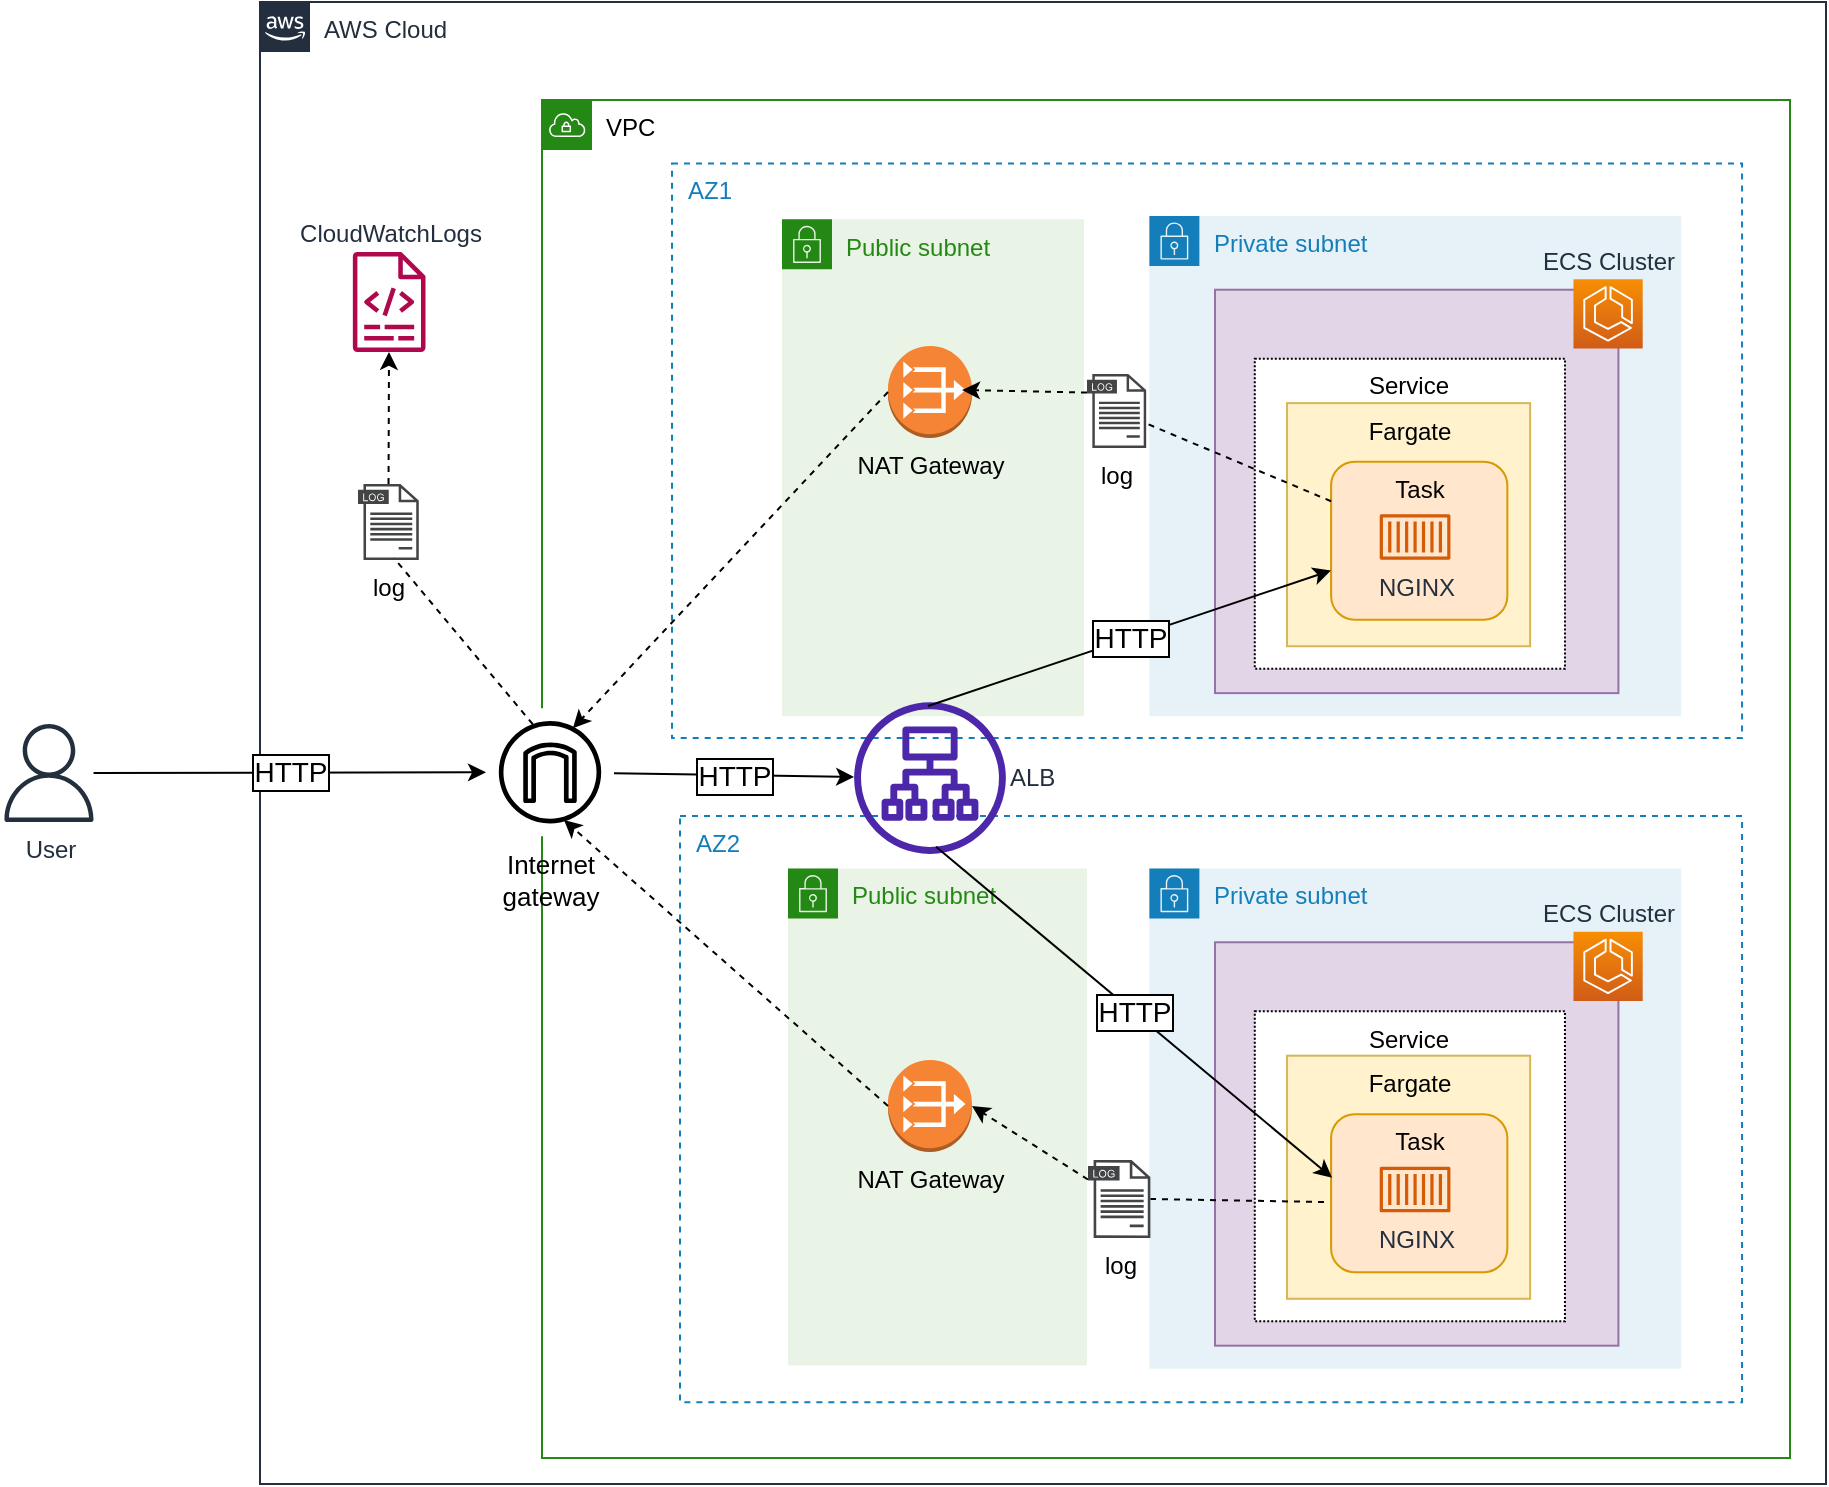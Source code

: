 <mxfile>
    <diagram id="QrWoiZ_82ivu-ppBThIU" name="ページ1">
        <mxGraphModel dx="1166" dy="779" grid="0" gridSize="10" guides="1" tooltips="1" connect="1" arrows="1" fold="1" page="1" pageScale="1" pageWidth="1600" pageHeight="1200" background="#ffffff" math="0" shadow="0">
            <root>
                <mxCell id="0"/>
                <mxCell id="1" parent="0"/>
                <mxCell id="235" value="  AZ1" style="fillColor=none;strokeColor=#147EBA;dashed=1;verticalAlign=top;fontStyle=0;fontColor=#147EBA;container=0;align=left;" parent="1" vertex="1">
                    <mxGeometry x="598" y="197.72" width="535.03" height="287.28" as="geometry"/>
                </mxCell>
                <mxCell id="248" value="Public subnet" style="points=[[0,0],[0.25,0],[0.5,0],[0.75,0],[1,0],[1,0.25],[1,0.5],[1,0.75],[1,1],[0.75,1],[0.5,1],[0.25,1],[0,1],[0,0.75],[0,0.5],[0,0.25]];outlineConnect=0;gradientColor=none;html=1;whiteSpace=wrap;fontSize=12;fontStyle=0;container=0;pointerEvents=0;collapsible=0;recursiveResize=0;shape=mxgraph.aws4.group;grIcon=mxgraph.aws4.group_security_group;grStroke=0;strokeColor=#248814;fillColor=#E9F3E6;verticalAlign=top;align=left;spacingLeft=30;fontColor=#248814;dashed=0;" parent="1" vertex="1">
                    <mxGeometry x="653" y="225.68" width="151" height="248.44" as="geometry"/>
                </mxCell>
                <mxCell id="205" value="Private subnet" style="points=[[0,0],[0.25,0],[0.5,0],[0.75,0],[1,0],[1,0.25],[1,0.5],[1,0.75],[1,1],[0.75,1],[0.5,1],[0.25,1],[0,1],[0,0.75],[0,0.5],[0,0.25]];outlineConnect=0;gradientColor=none;html=1;whiteSpace=wrap;fontSize=12;fontStyle=0;container=0;pointerEvents=0;collapsible=0;recursiveResize=0;shape=mxgraph.aws4.group;grIcon=mxgraph.aws4.group_security_group;grStroke=0;strokeColor=#147EBA;fillColor=#E6F2F8;verticalAlign=top;align=left;spacingLeft=30;fontColor=#147EBA;dashed=0;" parent="1" vertex="1">
                    <mxGeometry x="836.693" y="550.28" width="265.919" height="250.119" as="geometry"/>
                </mxCell>
                <mxCell id="200" value="" style="whiteSpace=wrap;html=1;aspect=fixed;fillColor=#e1d5e7;strokeColor=#9673a6;fillStyle=auto;rounded=0;container=0;" parent="1" vertex="1">
                    <mxGeometry x="869.507" y="587.14" width="201.705" height="201.705" as="geometry"/>
                </mxCell>
                <mxCell id="203" value="Service" style="whiteSpace=wrap;html=1;aspect=fixed;rounded=0;fillStyle=auto;verticalAlign=top;dashed=1;dashPattern=1 1;container=0;" parent="1" vertex="1">
                    <mxGeometry x="889.397" y="621.595" width="155.077" height="155.077" as="geometry"/>
                </mxCell>
                <mxCell id="197" value="Fargate" style="whiteSpace=wrap;html=1;aspect=fixed;fillColor=#fff2cc;strokeColor=#d6b656;fillStyle=auto;rounded=0;verticalAlign=top;container=0;" parent="1" vertex="1">
                    <mxGeometry x="905.517" y="643.846" width="121.554" height="121.554" as="geometry"/>
                </mxCell>
                <mxCell id="193" value="Task" style="rounded=1;whiteSpace=wrap;html=1;fillColor=#ffe6cc;strokeColor=#d79b00;verticalAlign=top;container=0;" parent="1" vertex="1">
                    <mxGeometry x="927.547" y="673.143" width="88.132" height="78.985" as="geometry"/>
                </mxCell>
                <mxCell id="189" value="NGINX" style="sketch=0;outlineConnect=0;fontColor=#232F3E;gradientColor=none;fillColor=#D45B07;strokeColor=none;dashed=0;verticalLabelPosition=bottom;verticalAlign=top;align=center;html=1;fontSize=12;fontStyle=0;aspect=fixed;pointerEvents=1;shape=mxgraph.aws4.container_1;container=0;" parent="1" vertex="1">
                    <mxGeometry x="951.861" y="699.37" width="35.361" height="22.837" as="geometry"/>
                </mxCell>
                <mxCell id="188" value="ECS Cluster" style="sketch=0;points=[[0,0,0],[0.25,0,0],[0.5,0,0],[0.75,0,0],[1,0,0],[0,1,0],[0.25,1,0],[0.5,1,0],[0.75,1,0],[1,1,0],[0,0.25,0],[0,0.5,0],[0,0.75,0],[1,0.25,0],[1,0.5,0],[1,0.75,0]];outlineConnect=0;fontColor=#232F3E;gradientColor=#F78E04;gradientDirection=north;fillColor=#D05C17;strokeColor=#ffffff;dashed=0;verticalLabelPosition=top;verticalAlign=bottom;align=center;html=1;fontSize=12;fontStyle=0;aspect=fixed;shape=mxgraph.aws4.resourceIcon;resIcon=mxgraph.aws4.ecs;labelPosition=center;container=0;" parent="1" vertex="1">
                    <mxGeometry x="1048.733" y="581.874" width="34.624" height="34.624" as="geometry"/>
                </mxCell>
                <mxCell id="221" value="  AZ2" style="fillColor=none;strokeColor=#147EBA;dashed=1;verticalAlign=top;fontStyle=0;fontColor=#147EBA;container=0;align=left;" parent="1" vertex="1">
                    <mxGeometry x="602" y="524" width="531.03" height="293.12" as="geometry"/>
                </mxCell>
                <mxCell id="225" value="Private subnet" style="points=[[0,0],[0.25,0],[0.5,0],[0.75,0],[1,0],[1,0.25],[1,0.5],[1,0.75],[1,1],[0.75,1],[0.5,1],[0.25,1],[0,1],[0,0.75],[0,0.5],[0,0.25]];outlineConnect=0;gradientColor=none;html=1;whiteSpace=wrap;fontSize=12;fontStyle=0;container=0;pointerEvents=0;collapsible=0;recursiveResize=0;shape=mxgraph.aws4.group;grIcon=mxgraph.aws4.group_security_group;grStroke=0;strokeColor=#147EBA;fillColor=#E6F2F8;verticalAlign=top;align=left;spacingLeft=30;fontColor=#147EBA;dashed=0;" parent="1" vertex="1">
                    <mxGeometry x="836.693" y="224" width="265.919" height="250.119" as="geometry"/>
                </mxCell>
                <mxCell id="229" value="" style="whiteSpace=wrap;html=1;aspect=fixed;fillColor=#e1d5e7;strokeColor=#9673a6;fillStyle=auto;rounded=0;container=0;" parent="1" vertex="1">
                    <mxGeometry x="869.507" y="260.86" width="201.705" height="201.705" as="geometry"/>
                </mxCell>
                <mxCell id="230" value="Service" style="whiteSpace=wrap;html=1;aspect=fixed;rounded=0;fillStyle=auto;verticalAlign=top;dashed=1;dashPattern=1 1;container=0;" parent="1" vertex="1">
                    <mxGeometry x="889.397" y="295.315" width="155.077" height="155.077" as="geometry"/>
                </mxCell>
                <mxCell id="231" value="Fargate" style="whiteSpace=wrap;html=1;aspect=fixed;fillColor=#fff2cc;strokeColor=#d6b656;fillStyle=auto;rounded=0;verticalAlign=top;container=0;" parent="1" vertex="1">
                    <mxGeometry x="905.517" y="317.566" width="121.554" height="121.554" as="geometry"/>
                </mxCell>
                <mxCell id="232" value="Task" style="rounded=1;whiteSpace=wrap;html=1;fillColor=#ffe6cc;strokeColor=#d79b00;verticalAlign=top;container=0;" parent="1" vertex="1">
                    <mxGeometry x="927.547" y="346.863" width="88.132" height="78.985" as="geometry"/>
                </mxCell>
                <mxCell id="233" value="NGINX" style="sketch=0;outlineConnect=0;fontColor=#232F3E;gradientColor=none;fillColor=#D45B07;strokeColor=none;dashed=0;verticalLabelPosition=bottom;verticalAlign=top;align=center;html=1;fontSize=12;fontStyle=0;aspect=fixed;pointerEvents=1;shape=mxgraph.aws4.container_1;container=0;" parent="1" vertex="1">
                    <mxGeometry x="951.861" y="373.09" width="35.361" height="22.837" as="geometry"/>
                </mxCell>
                <mxCell id="234" value="ECS Cluster" style="sketch=0;points=[[0,0,0],[0.25,0,0],[0.5,0,0],[0.75,0,0],[1,0,0],[0,1,0],[0.25,1,0],[0.5,1,0],[0.75,1,0],[1,1,0],[0,0.25,0],[0,0.5,0],[0,0.75,0],[1,0.25,0],[1,0.5,0],[1,0.75,0]];outlineConnect=0;fontColor=#232F3E;gradientColor=#F78E04;gradientDirection=north;fillColor=#D05C17;strokeColor=#ffffff;dashed=0;verticalLabelPosition=top;verticalAlign=bottom;align=center;html=1;fontSize=12;fontStyle=0;aspect=fixed;shape=mxgraph.aws4.resourceIcon;resIcon=mxgraph.aws4.ecs;labelPosition=center;container=0;" parent="1" vertex="1">
                    <mxGeometry x="1048.733" y="255.594" width="34.624" height="34.624" as="geometry"/>
                </mxCell>
                <mxCell id="236" value="Public subnet" style="points=[[0,0],[0.25,0],[0.5,0],[0.75,0],[1,0],[1,0.25],[1,0.5],[1,0.75],[1,1],[0.75,1],[0.5,1],[0.25,1],[0,1],[0,0.75],[0,0.5],[0,0.25]];outlineConnect=0;gradientColor=none;html=1;whiteSpace=wrap;fontSize=12;fontStyle=0;container=0;pointerEvents=0;collapsible=0;recursiveResize=0;shape=mxgraph.aws4.group;grIcon=mxgraph.aws4.group_security_group;grStroke=0;strokeColor=#248814;fillColor=#E9F3E6;verticalAlign=top;align=left;spacingLeft=30;fontColor=#248814;dashed=0;" parent="1" vertex="1">
                    <mxGeometry x="656" y="550.28" width="149.5" height="248.44" as="geometry"/>
                </mxCell>
                <mxCell id="252" value="User" style="sketch=0;outlineConnect=0;fontColor=#232F3E;gradientColor=none;fillColor=#232F3D;strokeColor=none;dashed=0;verticalLabelPosition=bottom;verticalAlign=top;align=center;html=1;fontSize=12;fontStyle=0;aspect=fixed;pointerEvents=1;shape=mxgraph.aws4.user;rounded=0;dashPattern=1 1;fillStyle=auto;" parent="1" vertex="1">
                    <mxGeometry x="262" y="478" width="49" height="49" as="geometry"/>
                </mxCell>
                <mxCell id="254" value="AWS Cloud" style="points=[[0,0],[0.25,0],[0.5,0],[0.75,0],[1,0],[1,0.25],[1,0.5],[1,0.75],[1,1],[0.75,1],[0.5,1],[0.25,1],[0,1],[0,0.75],[0,0.5],[0,0.25]];outlineConnect=0;gradientColor=none;html=1;whiteSpace=wrap;fontSize=12;fontStyle=0;container=1;pointerEvents=0;collapsible=0;recursiveResize=0;shape=mxgraph.aws4.group;grIcon=mxgraph.aws4.group_aws_cloud_alt;strokeColor=#232F3E;fillColor=none;verticalAlign=top;align=left;spacingLeft=30;fontColor=#232F3E;dashed=0;rounded=0;dashPattern=1 1;fillStyle=auto;" parent="1" vertex="1">
                    <mxGeometry x="392" y="117" width="783" height="741" as="geometry"/>
                </mxCell>
                <mxCell id="255" value="&lt;font style=&quot;&quot; color=&quot;#000000&quot;&gt;VPC&lt;/font&gt;" style="points=[[0,0],[0.25,0],[0.5,0],[0.75,0],[1,0],[1,0.25],[1,0.5],[1,0.75],[1,1],[0.75,1],[0.5,1],[0.25,1],[0,1],[0,0.75],[0,0.5],[0,0.25]];outlineConnect=0;gradientColor=none;html=1;whiteSpace=wrap;fontSize=12;fontStyle=0;container=1;pointerEvents=0;collapsible=0;recursiveResize=0;shape=mxgraph.aws4.group;grIcon=mxgraph.aws4.group_vpc;strokeColor=#248814;fillColor=none;verticalAlign=top;align=left;spacingLeft=30;fontColor=#AAB7B8;dashed=0;rounded=0;dashPattern=1 1;fillStyle=auto;" parent="254" vertex="1">
                    <mxGeometry x="141" y="49" width="624" height="679" as="geometry"/>
                </mxCell>
                <mxCell id="249" value="ALB" style="sketch=0;outlineConnect=0;fontColor=#232F3E;gradientColor=none;fillColor=#4D27AA;strokeColor=none;dashed=0;verticalLabelPosition=middle;verticalAlign=middle;align=left;html=1;fontSize=12;fontStyle=0;aspect=fixed;pointerEvents=1;shape=mxgraph.aws4.application_load_balancer;rounded=0;dashPattern=1 1;fillStyle=auto;labelPosition=right;" parent="255" vertex="1">
                    <mxGeometry x="156.06" y="301.12" width="75.88" height="75.88" as="geometry"/>
                </mxCell>
                <mxCell id="253" value="Internet&#10;gateway" style="sketch=0;outlineConnect=0;dashed=0;verticalLabelPosition=bottom;verticalAlign=top;align=center;html=1;fontSize=13;fontStyle=0;aspect=fixed;shape=mxgraph.aws4.resourceIcon;resIcon=mxgraph.aws4.internet_gateway;rounded=0;dashPattern=1 1;fillStyle=auto;" parent="255" vertex="1">
                    <mxGeometry x="-28" y="304.12" width="64" height="64" as="geometry"/>
                </mxCell>
                <mxCell id="237" value="NAT Gateway" style="outlineConnect=0;dashed=0;verticalLabelPosition=bottom;verticalAlign=top;align=center;html=1;shape=mxgraph.aws3.vpc_nat_gateway;fillColor=#F58534;gradientColor=none;fontColor=#000000;container=0;" parent="255" vertex="1">
                    <mxGeometry x="173" y="123" width="42" height="46" as="geometry"/>
                </mxCell>
                <mxCell id="270" value="HTTP" style="endArrow=classic;html=1;fontColor=#000000;fontSize=14;labelBorderColor=default;" parent="255" source="253" target="249" edge="1">
                    <mxGeometry relative="1" as="geometry">
                        <mxPoint x="41.003" y="337.048" as="sourcePoint"/>
                        <mxPoint x="237.23" y="335.184" as="targetPoint"/>
                    </mxGeometry>
                </mxCell>
                <mxCell id="273" value="HTTP" style="endArrow=classic;html=1;fontColor=#000000;fontSize=14;exitX=0.487;exitY=0.025;exitDx=0;exitDy=0;exitPerimeter=0;entryX=0.614;entryY=0.617;entryDx=0;entryDy=0;entryPerimeter=0;labelBorderColor=default;" parent="255" target="221" edge="1">
                    <mxGeometry relative="1" as="geometry">
                        <mxPoint x="197.004" y="373.418" as="sourcePoint"/>
                        <mxPoint x="398.537" y="305.587" as="targetPoint"/>
                    </mxGeometry>
                </mxCell>
                <mxCell id="276" value="" style="endArrow=classic;html=1;fontColor=#000000;fontSize=14;exitX=0;exitY=0.5;exitDx=0;exitDy=0;dashed=1;exitPerimeter=0;" parent="255" source="237" edge="1">
                    <mxGeometry relative="1" as="geometry">
                        <mxPoint x="156" y="156" as="sourcePoint"/>
                        <mxPoint x="15.445" y="314.12" as="targetPoint"/>
                    </mxGeometry>
                </mxCell>
                <mxCell id="283" value="NAT Gateway" style="outlineConnect=0;dashed=0;verticalLabelPosition=bottom;verticalAlign=top;align=center;html=1;shape=mxgraph.aws3.vpc_nat_gateway;fillColor=#F58534;gradientColor=none;fontColor=#000000;container=0;" vertex="1" parent="255">
                    <mxGeometry x="173" y="480" width="42" height="46" as="geometry"/>
                </mxCell>
                <mxCell id="284" value="" style="endArrow=classic;html=1;fontColor=#000000;fontSize=14;exitX=0;exitY=0.25;exitDx=0;exitDy=0;dashed=1;entryX=1;entryY=0.5;entryDx=0;entryDy=0;entryPerimeter=0;startArrow=none;" edge="1" parent="255" source="288" target="283">
                    <mxGeometry relative="1" as="geometry">
                        <mxPoint x="394.547" y="560.609" as="sourcePoint"/>
                        <mxPoint x="210" y="505" as="targetPoint"/>
                    </mxGeometry>
                </mxCell>
                <mxCell id="285" value="" style="endArrow=classic;html=1;fontColor=#000000;fontSize=14;exitX=0;exitY=0.5;exitDx=0;exitDy=0;dashed=1;exitPerimeter=0;" edge="1" parent="255" source="283">
                    <mxGeometry relative="1" as="geometry">
                        <mxPoint x="148.997" y="496.609" as="sourcePoint"/>
                        <mxPoint x="11" y="360" as="targetPoint"/>
                    </mxGeometry>
                </mxCell>
                <mxCell id="289" value="" style="endArrow=none;html=1;fontColor=#000000;fontSize=14;dashed=1;entryX=1;entryY=0.5;entryDx=0;entryDy=0;entryPerimeter=0;" edge="1" parent="255" target="288">
                    <mxGeometry relative="1" as="geometry">
                        <mxPoint x="391" y="551" as="sourcePoint"/>
                        <mxPoint x="748" y="669" as="targetPoint"/>
                    </mxGeometry>
                </mxCell>
                <mxCell id="288" value="log" style="sketch=0;pointerEvents=1;shadow=0;dashed=0;html=1;strokeColor=none;fillColor=#434445;aspect=fixed;labelPosition=center;verticalLabelPosition=bottom;verticalAlign=top;align=center;outlineConnect=0;shape=mxgraph.vvd.log_files;" vertex="1" parent="255">
                    <mxGeometry x="273" y="530" width="31.2" height="39" as="geometry"/>
                </mxCell>
                <mxCell id="278" value="CloudWatchLogs" style="sketch=0;outlineConnect=0;fontColor=#232F3E;gradientColor=none;fillColor=#B0084D;strokeColor=none;dashed=0;verticalLabelPosition=top;verticalAlign=bottom;align=center;html=1;fontSize=12;fontStyle=0;aspect=fixed;pointerEvents=1;shape=mxgraph.aws4.logs;labelPosition=center;" vertex="1" parent="254">
                    <mxGeometry x="31" y="125" width="67.18" height="49.96" as="geometry"/>
                </mxCell>
                <mxCell id="282" value="" style="endArrow=classic;html=1;fontColor=#000000;fontSize=14;dashed=1;startArrow=none;" edge="1" parent="254" source="287" target="278">
                    <mxGeometry relative="1" as="geometry">
                        <mxPoint x="144.057" y="359.12" as="sourcePoint"/>
                        <mxPoint x="83.101" y="180.868" as="targetPoint"/>
                    </mxGeometry>
                </mxCell>
                <mxCell id="291" value="" style="endArrow=none;html=1;fontColor=#000000;fontSize=14;dashed=1;entryX=0.592;entryY=0.974;entryDx=0;entryDy=0;entryPerimeter=0;" edge="1" parent="254" target="287">
                    <mxGeometry relative="1" as="geometry">
                        <mxPoint x="136.392" y="361.12" as="sourcePoint"/>
                        <mxPoint x="90.655" y="278" as="targetPoint"/>
                    </mxGeometry>
                </mxCell>
                <mxCell id="287" value="log" style="sketch=0;pointerEvents=1;shadow=0;dashed=0;html=1;strokeColor=none;fillColor=#434445;aspect=fixed;labelPosition=center;verticalLabelPosition=bottom;verticalAlign=top;align=center;outlineConnect=0;shape=mxgraph.vvd.log_files;" vertex="1" parent="254">
                    <mxGeometry x="49" y="241" width="30.4" height="38" as="geometry"/>
                </mxCell>
                <mxCell id="256" value="HTTP" style="endArrow=classic;html=1;fontColor=#000000;fontSize=14;labelBorderColor=default;" parent="1" source="252" target="253" edge="1">
                    <mxGeometry relative="1" as="geometry">
                        <mxPoint x="366" y="486" as="sourcePoint"/>
                        <mxPoint x="526" y="486" as="targetPoint"/>
                    </mxGeometry>
                </mxCell>
                <mxCell id="271" value="HTTP" style="endArrow=classic;html=1;fontColor=#000000;fontSize=14;exitX=0.487;exitY=0.025;exitDx=0;exitDy=0;exitPerimeter=0;labelBorderColor=default;" parent="1" source="249" target="232" edge="1">
                    <mxGeometry relative="1" as="geometry">
                        <mxPoint x="665.003" y="395.868" as="sourcePoint"/>
                        <mxPoint x="861.23" y="394.004" as="targetPoint"/>
                    </mxGeometry>
                </mxCell>
                <mxCell id="274" value="" style="endArrow=classic;html=1;fontColor=#000000;fontSize=14;exitX=0;exitY=0.25;exitDx=0;exitDy=0;dashed=1;startArrow=none;" parent="1" source="286" edge="1">
                    <mxGeometry relative="1" as="geometry">
                        <mxPoint x="185.734" y="273.828" as="sourcePoint"/>
                        <mxPoint x="743" y="311" as="targetPoint"/>
                    </mxGeometry>
                </mxCell>
                <mxCell id="290" value="" style="endArrow=none;html=1;fontColor=#000000;fontSize=14;exitX=0;exitY=0.25;exitDx=0;exitDy=0;dashed=1;" edge="1" parent="1" source="232" target="286">
                    <mxGeometry relative="1" as="geometry">
                        <mxPoint x="927.547" y="366.609" as="sourcePoint"/>
                        <mxPoint x="743" y="311" as="targetPoint"/>
                    </mxGeometry>
                </mxCell>
                <mxCell id="286" value="log" style="sketch=0;pointerEvents=1;shadow=0;dashed=0;html=1;strokeColor=none;fillColor=#434445;aspect=fixed;labelPosition=center;verticalLabelPosition=bottom;verticalAlign=top;align=center;outlineConnect=0;shape=mxgraph.vvd.log_files;" vertex="1" parent="1">
                    <mxGeometry x="805.5" y="303" width="29.6" height="37" as="geometry"/>
                </mxCell>
            </root>
        </mxGraphModel>
    </diagram>
</mxfile>